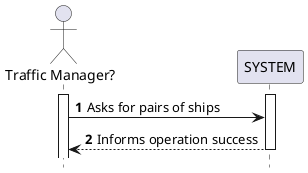 @startuml
autonumber
hide footbox
activate SYSTEM
actor "Traffic Manager?" as TRAFFICMANAGER
participant ":System" as SYSTEM
activate TRAFFICMANAGER
TRAFFICMANAGER -> SYSTEM : Asks for pairs of ships


SYSTEM --> TRAFFICMANAGER : Informs operation success
deactivate SYSTEM

@enduml